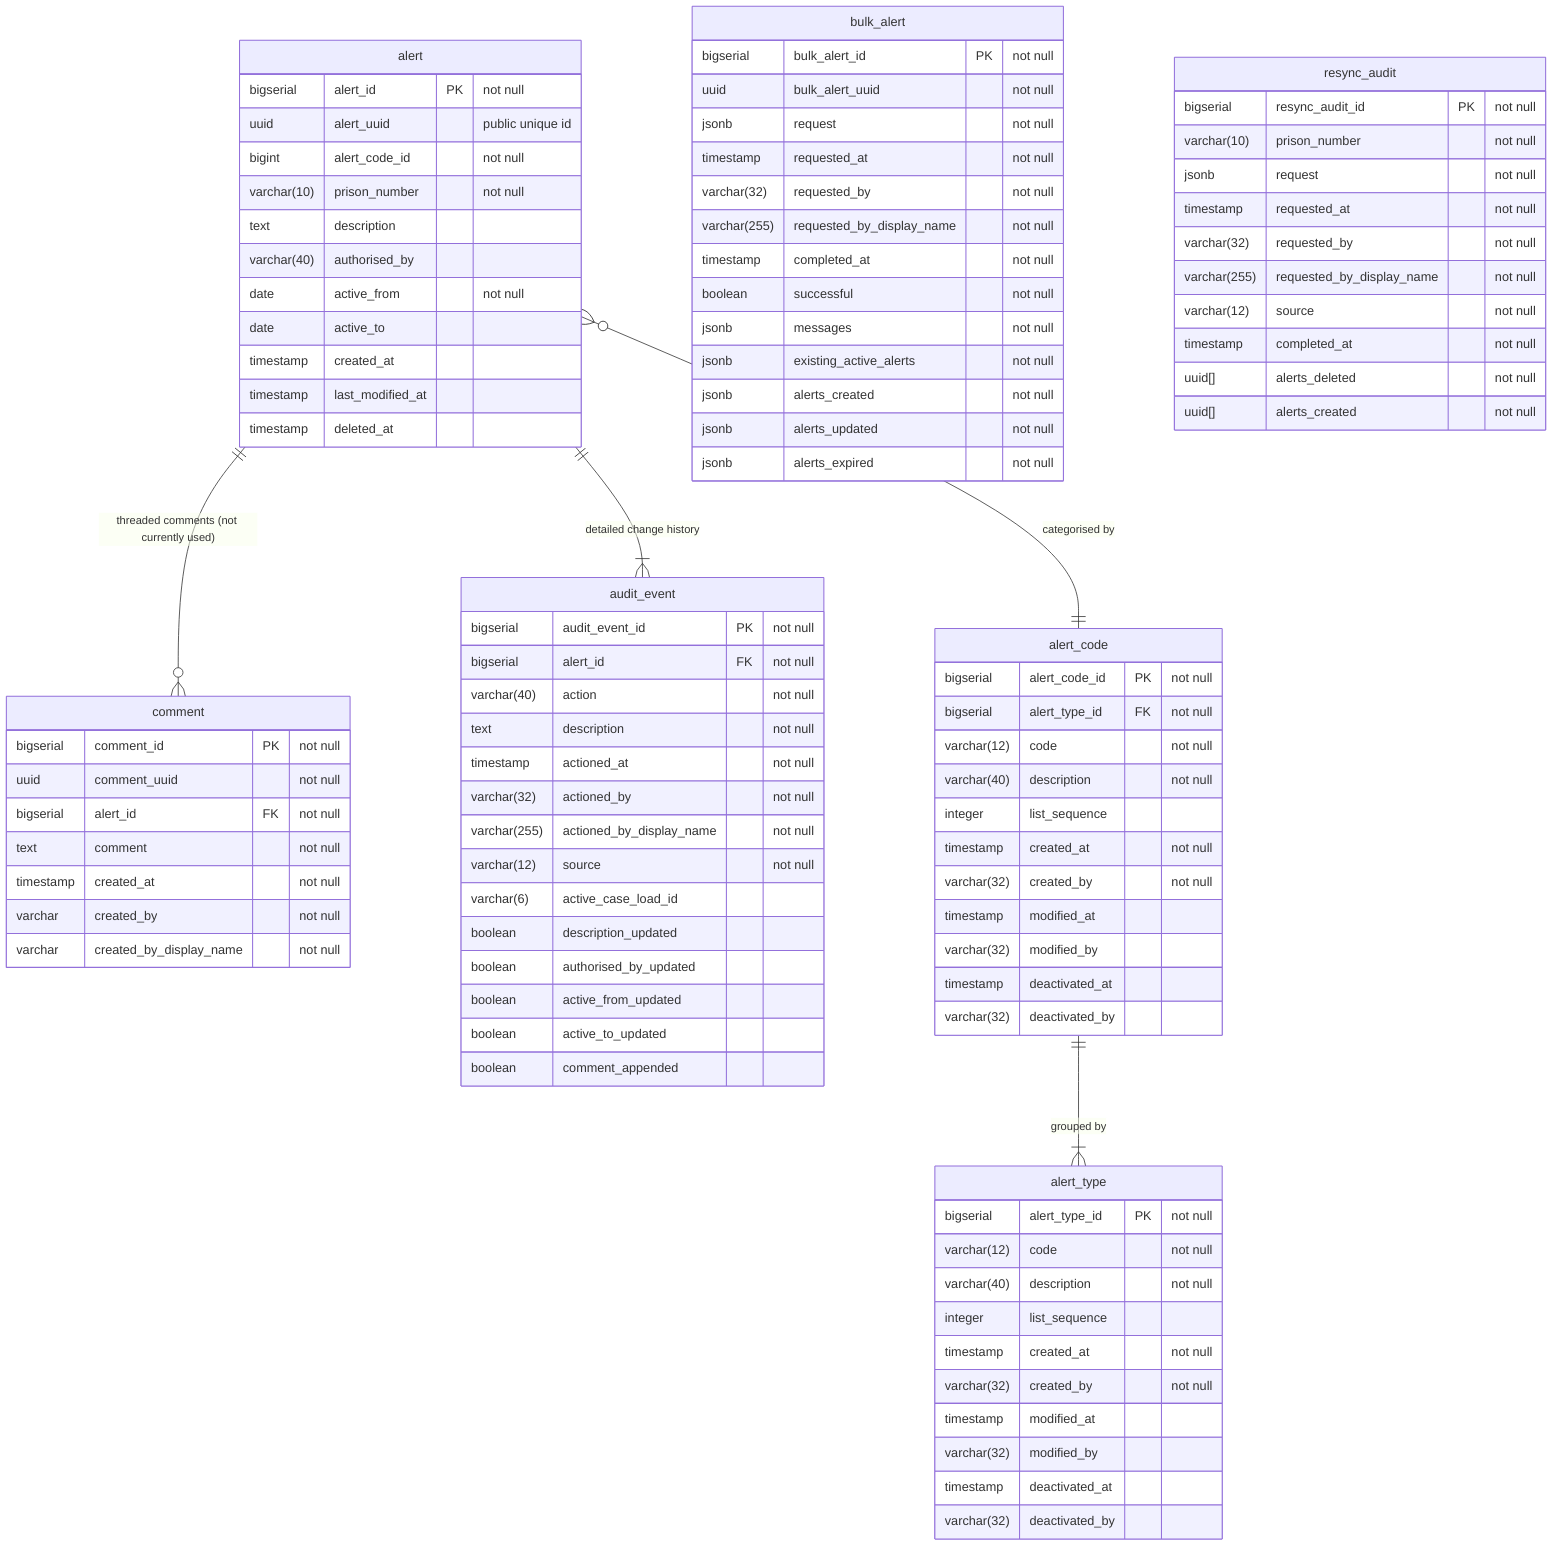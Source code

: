 erDiagram
    alert one to zero or more comment : "threaded comments (not currently used)"
    alert one to one or more audit_event : "detailed change history"
    alert many to one alert_code : "categorised by"
    alert_code one to one or more alert_type : "grouped by"

    alert {
        bigserial alert_id PK "not null"
        uuid alert_uuid "public unique id"
        bigint alert_code_id "not null"
        varchar(10) prison_number "not null"
        text description
        varchar(40) authorised_by
        date active_from "not null"
        date active_to
        timestamp created_at
        timestamp last_modified_at
        timestamp deleted_at
    }

    comment {
        bigserial comment_id PK "not null"
        uuid comment_uuid "not null"
        bigserial alert_id FK "not null"
        text comment "not null"
        timestamp created_at "not null"
        varchar created_by "not null"
        varchar created_by_display_name "not null"
    }

    audit_event {
        bigserial audit_event_id PK "not null"
        bigserial alert_id FK "not null"
        varchar(40) action "not null"
        text description "not null"
        timestamp actioned_at "not null"
        varchar(32) actioned_by "not null"
        varchar(255) actioned_by_display_name "not null"
        varchar(12) source "not null"
        varchar(6) active_case_load_id
        boolean description_updated
        boolean authorised_by_updated
        boolean active_from_updated
        boolean active_to_updated
        boolean comment_appended
    }

    alert_code {
        bigserial alert_code_id PK "not null"
        bigserial alert_type_id FK "not null"
        varchar(12) code "not null"
        varchar(40) description "not null"
        integer list_sequence
        timestamp created_at "not null"
        varchar(32) created_by "not null"
        timestamp modified_at
        varchar(32) modified_by
        timestamp deactivated_at
        varchar(32) deactivated_by
    }

    alert_type {
        bigserial alert_type_id PK "not null"
        varchar(12) code "not null"
        varchar(40) description "not null"
        integer list_sequence
        timestamp created_at "not null"
        varchar(32) created_by "not null"
        timestamp modified_at
        varchar(32) modified_by
        timestamp deactivated_at
        varchar(32) deactivated_by
    }

    bulk_alert {
        bigserial bulk_alert_id PK "not null"
        uuid bulk_alert_uuid "not null"
        jsonb request "not null"
        timestamp requested_at "not null"
        varchar(32) requested_by "not null"
        varchar(255) requested_by_display_name "not null"
        timestamp completed_at "not null"
        boolean successful "not null"
        jsonb messages "not null"
        jsonb existing_active_alerts "not null"
        jsonb alerts_created "not null"
        jsonb alerts_updated "not null"
        jsonb alerts_expired "not null"
    }

    resync_audit {
        bigserial resync_audit_id PK "not null"
        varchar(10) prison_number "not null"
        jsonb request "not null"
        timestamp requested_at "not null"
        varchar(32) requested_by "not null"
        varchar(255) requested_by_display_name "not null"
        varchar(12) source "not null"
        timestamp completed_at "not null"
        uuid[] alerts_deleted "not null"
        uuid[] alerts_created "not null"
    }